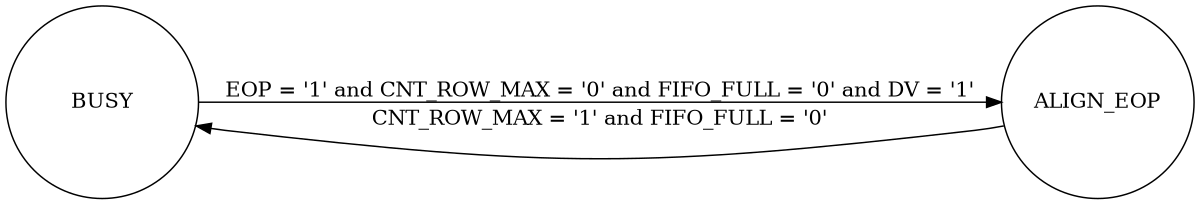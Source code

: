 digraph ALIGN_FRAME_FSM {
	rankdir=LR;
	size="8,5"
	node [shape = circle, width = 1.8];
	BUSY        -> ALIGN_EOP   [ label = "EOP = '1' and CNT_ROW_MAX = '0' and FIFO_FULL = '0' and DV = '1'" ];
	ALIGN_EOP   -> BUSY [ label = "CNT_ROW_MAX = '1' and FIFO_FULL = '0'" ];
}
